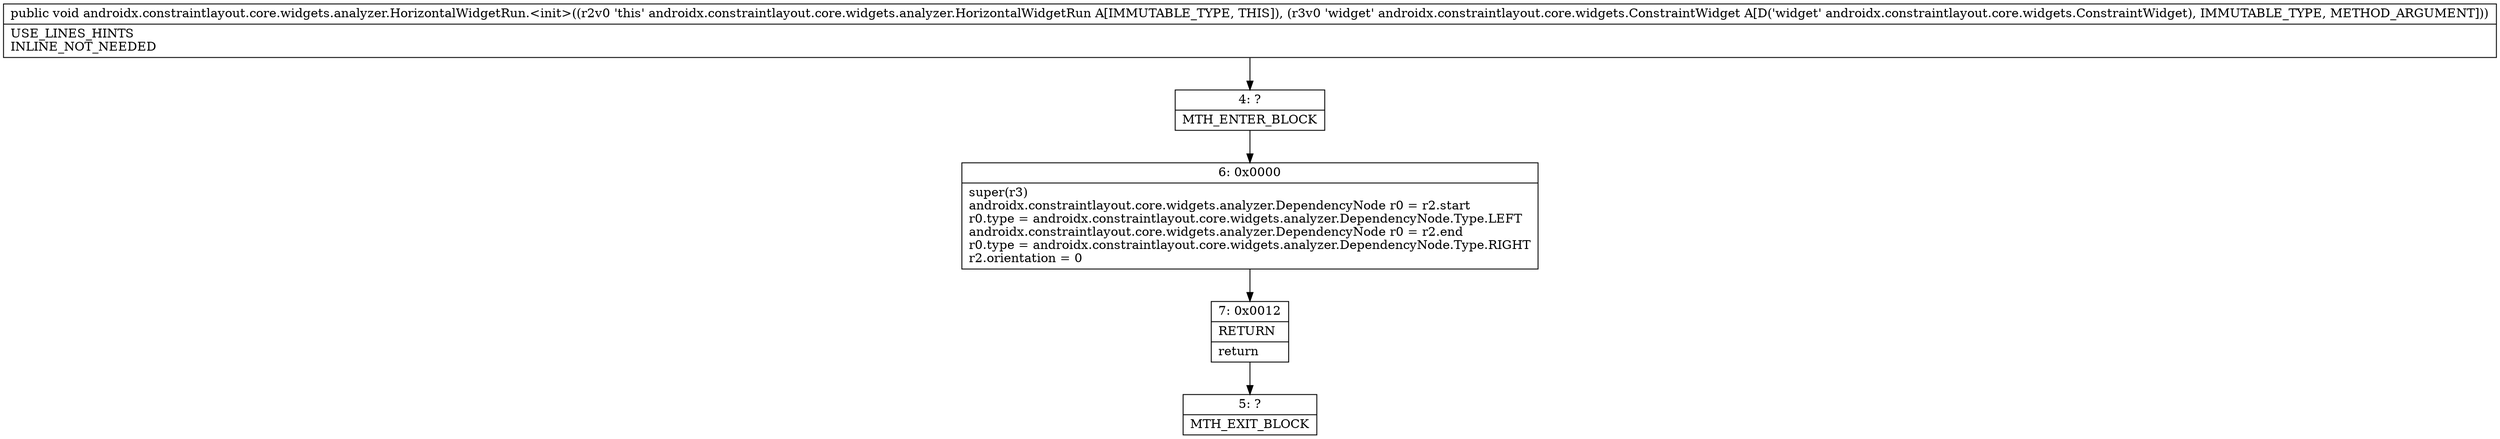 digraph "CFG forandroidx.constraintlayout.core.widgets.analyzer.HorizontalWidgetRun.\<init\>(Landroidx\/constraintlayout\/core\/widgets\/ConstraintWidget;)V" {
Node_4 [shape=record,label="{4\:\ ?|MTH_ENTER_BLOCK\l}"];
Node_6 [shape=record,label="{6\:\ 0x0000|super(r3)\landroidx.constraintlayout.core.widgets.analyzer.DependencyNode r0 = r2.start\lr0.type = androidx.constraintlayout.core.widgets.analyzer.DependencyNode.Type.LEFT\landroidx.constraintlayout.core.widgets.analyzer.DependencyNode r0 = r2.end\lr0.type = androidx.constraintlayout.core.widgets.analyzer.DependencyNode.Type.RIGHT\lr2.orientation = 0\l}"];
Node_7 [shape=record,label="{7\:\ 0x0012|RETURN\l|return\l}"];
Node_5 [shape=record,label="{5\:\ ?|MTH_EXIT_BLOCK\l}"];
MethodNode[shape=record,label="{public void androidx.constraintlayout.core.widgets.analyzer.HorizontalWidgetRun.\<init\>((r2v0 'this' androidx.constraintlayout.core.widgets.analyzer.HorizontalWidgetRun A[IMMUTABLE_TYPE, THIS]), (r3v0 'widget' androidx.constraintlayout.core.widgets.ConstraintWidget A[D('widget' androidx.constraintlayout.core.widgets.ConstraintWidget), IMMUTABLE_TYPE, METHOD_ARGUMENT]))  | USE_LINES_HINTS\lINLINE_NOT_NEEDED\l}"];
MethodNode -> Node_4;Node_4 -> Node_6;
Node_6 -> Node_7;
Node_7 -> Node_5;
}

